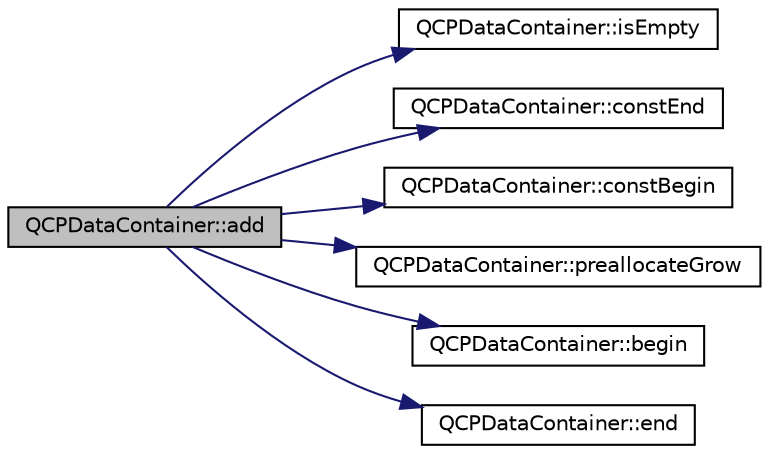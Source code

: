 digraph "QCPDataContainer::add"
{
  edge [fontname="Helvetica",fontsize="10",labelfontname="Helvetica",labelfontsize="10"];
  node [fontname="Helvetica",fontsize="10",shape=record];
  rankdir="LR";
  Node22 [label="QCPDataContainer::add",height=0.2,width=0.4,color="black", fillcolor="grey75", style="filled", fontcolor="black"];
  Node22 -> Node23 [color="midnightblue",fontsize="10",style="solid",fontname="Helvetica"];
  Node23 [label="QCPDataContainer::isEmpty",height=0.2,width=0.4,color="black", fillcolor="white", style="filled",URL="$class_q_c_p_data_container.html#a7bdebfccd2f9f84bf032882f9d6b00a8"];
  Node22 -> Node24 [color="midnightblue",fontsize="10",style="solid",fontname="Helvetica"];
  Node24 [label="QCPDataContainer::constEnd",height=0.2,width=0.4,color="black", fillcolor="white", style="filled",URL="$class_q_c_p_data_container.html#aa7f7cf239b85b1a28de3d675cc5b3da1"];
  Node22 -> Node25 [color="midnightblue",fontsize="10",style="solid",fontname="Helvetica"];
  Node25 [label="QCPDataContainer::constBegin",height=0.2,width=0.4,color="black", fillcolor="white", style="filled",URL="$class_q_c_p_data_container.html#a49d7622999e2de67fa2331626a3159aa"];
  Node22 -> Node26 [color="midnightblue",fontsize="10",style="solid",fontname="Helvetica"];
  Node26 [label="QCPDataContainer::preallocateGrow",height=0.2,width=0.4,color="black", fillcolor="white", style="filled",URL="$class_q_c_p_data_container.html#aae8cdb2bcc3b900ec22f26df3e7d67c7"];
  Node22 -> Node27 [color="midnightblue",fontsize="10",style="solid",fontname="Helvetica"];
  Node27 [label="QCPDataContainer::begin",height=0.2,width=0.4,color="black", fillcolor="white", style="filled",URL="$class_q_c_p_data_container.html#a80032518413ab8f418f7c81182fd06cb"];
  Node22 -> Node28 [color="midnightblue",fontsize="10",style="solid",fontname="Helvetica"];
  Node28 [label="QCPDataContainer::end",height=0.2,width=0.4,color="black", fillcolor="white", style="filled",URL="$class_q_c_p_data_container.html#acf66dfad83fe041380f5e0491e7676f2"];
}
